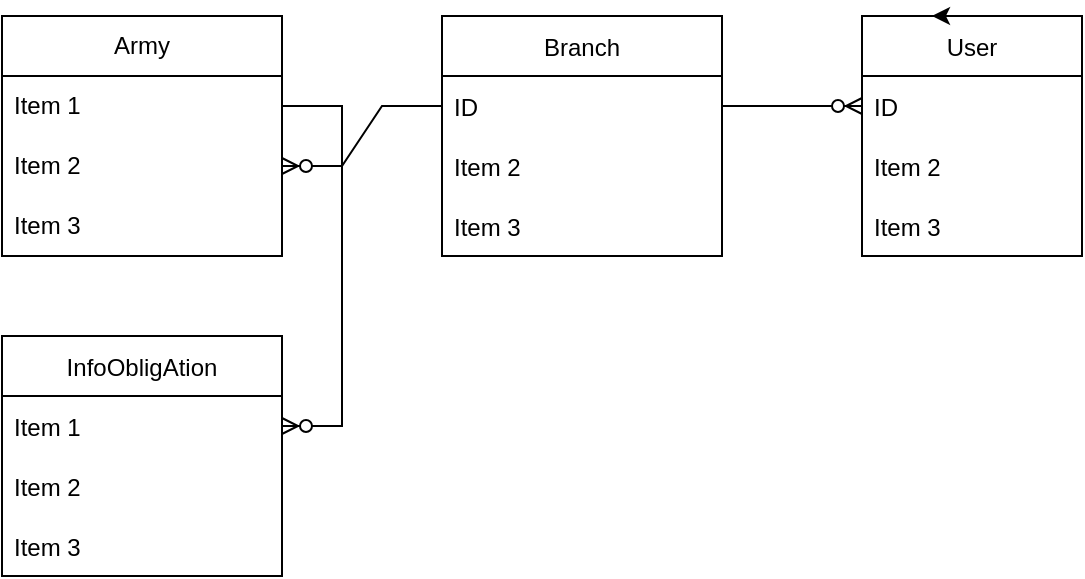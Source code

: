 <mxfile version="21.1.2" type="device">
  <diagram id="bwxVH47HzErePUXfPVXW" name="Trang-1">
    <mxGraphModel dx="1434" dy="806" grid="1" gridSize="10" guides="1" tooltips="1" connect="1" arrows="1" fold="1" page="1" pageScale="1" pageWidth="827" pageHeight="1169" math="0" shadow="0">
      <root>
        <mxCell id="0" />
        <mxCell id="1" parent="0" />
        <mxCell id="x4Hz_k7Y2xj_ze5yx54P-1" value="User" style="swimlane;fontStyle=0;childLayout=stackLayout;horizontal=1;startSize=30;horizontalStack=0;resizeParent=1;resizeParentMax=0;resizeLast=0;collapsible=1;marginBottom=0;" parent="1" vertex="1">
          <mxGeometry x="600" y="80" width="110" height="120" as="geometry" />
        </mxCell>
        <mxCell id="x4Hz_k7Y2xj_ze5yx54P-2" value="ID" style="text;strokeColor=none;fillColor=none;align=left;verticalAlign=middle;spacingLeft=4;spacingRight=4;overflow=hidden;points=[[0,0.5],[1,0.5]];portConstraint=eastwest;rotatable=0;" parent="x4Hz_k7Y2xj_ze5yx54P-1" vertex="1">
          <mxGeometry y="30" width="110" height="30" as="geometry" />
        </mxCell>
        <mxCell id="x4Hz_k7Y2xj_ze5yx54P-3" value="Item 2" style="text;strokeColor=none;fillColor=none;align=left;verticalAlign=middle;spacingLeft=4;spacingRight=4;overflow=hidden;points=[[0,0.5],[1,0.5]];portConstraint=eastwest;rotatable=0;" parent="x4Hz_k7Y2xj_ze5yx54P-1" vertex="1">
          <mxGeometry y="60" width="110" height="30" as="geometry" />
        </mxCell>
        <mxCell id="x4Hz_k7Y2xj_ze5yx54P-4" value="Item 3" style="text;strokeColor=none;fillColor=none;align=left;verticalAlign=middle;spacingLeft=4;spacingRight=4;overflow=hidden;points=[[0,0.5],[1,0.5]];portConstraint=eastwest;rotatable=0;" parent="x4Hz_k7Y2xj_ze5yx54P-1" vertex="1">
          <mxGeometry y="90" width="110" height="30" as="geometry" />
        </mxCell>
        <mxCell id="x4Hz_k7Y2xj_ze5yx54P-10" value="Branch" style="swimlane;fontStyle=0;childLayout=stackLayout;horizontal=1;startSize=30;horizontalStack=0;resizeParent=1;resizeParentMax=0;resizeLast=0;collapsible=1;marginBottom=0;" parent="1" vertex="1">
          <mxGeometry x="390" y="80" width="140" height="120" as="geometry" />
        </mxCell>
        <mxCell id="x4Hz_k7Y2xj_ze5yx54P-11" value="ID" style="text;strokeColor=none;fillColor=none;align=left;verticalAlign=middle;spacingLeft=4;spacingRight=4;overflow=hidden;points=[[0,0.5],[1,0.5]];portConstraint=eastwest;rotatable=0;" parent="x4Hz_k7Y2xj_ze5yx54P-10" vertex="1">
          <mxGeometry y="30" width="140" height="30" as="geometry" />
        </mxCell>
        <mxCell id="x4Hz_k7Y2xj_ze5yx54P-12" value="Item 2" style="text;strokeColor=none;fillColor=none;align=left;verticalAlign=middle;spacingLeft=4;spacingRight=4;overflow=hidden;points=[[0,0.5],[1,0.5]];portConstraint=eastwest;rotatable=0;" parent="x4Hz_k7Y2xj_ze5yx54P-10" vertex="1">
          <mxGeometry y="60" width="140" height="30" as="geometry" />
        </mxCell>
        <mxCell id="x4Hz_k7Y2xj_ze5yx54P-13" value="Item 3" style="text;strokeColor=none;fillColor=none;align=left;verticalAlign=middle;spacingLeft=4;spacingRight=4;overflow=hidden;points=[[0,0.5],[1,0.5]];portConstraint=eastwest;rotatable=0;" parent="x4Hz_k7Y2xj_ze5yx54P-10" vertex="1">
          <mxGeometry y="90" width="140" height="30" as="geometry" />
        </mxCell>
        <mxCell id="x4Hz_k7Y2xj_ze5yx54P-14" value="InfoObligAtion" style="swimlane;fontStyle=0;childLayout=stackLayout;horizontal=1;startSize=30;horizontalStack=0;resizeParent=1;resizeParentMax=0;resizeLast=0;collapsible=1;marginBottom=0;" parent="1" vertex="1">
          <mxGeometry x="170" y="240" width="140" height="120" as="geometry" />
        </mxCell>
        <mxCell id="x4Hz_k7Y2xj_ze5yx54P-15" value="Item 1" style="text;strokeColor=none;fillColor=none;align=left;verticalAlign=middle;spacingLeft=4;spacingRight=4;overflow=hidden;points=[[0,0.5],[1,0.5]];portConstraint=eastwest;rotatable=0;" parent="x4Hz_k7Y2xj_ze5yx54P-14" vertex="1">
          <mxGeometry y="30" width="140" height="30" as="geometry" />
        </mxCell>
        <mxCell id="x4Hz_k7Y2xj_ze5yx54P-16" value="Item 2" style="text;strokeColor=none;fillColor=none;align=left;verticalAlign=middle;spacingLeft=4;spacingRight=4;overflow=hidden;points=[[0,0.5],[1,0.5]];portConstraint=eastwest;rotatable=0;" parent="x4Hz_k7Y2xj_ze5yx54P-14" vertex="1">
          <mxGeometry y="60" width="140" height="30" as="geometry" />
        </mxCell>
        <mxCell id="x4Hz_k7Y2xj_ze5yx54P-17" value="Item 3" style="text;strokeColor=none;fillColor=none;align=left;verticalAlign=middle;spacingLeft=4;spacingRight=4;overflow=hidden;points=[[0,0.5],[1,0.5]];portConstraint=eastwest;rotatable=0;" parent="x4Hz_k7Y2xj_ze5yx54P-14" vertex="1">
          <mxGeometry y="90" width="140" height="30" as="geometry" />
        </mxCell>
        <mxCell id="x4Hz_k7Y2xj_ze5yx54P-24" value="" style="edgeStyle=entityRelationEdgeStyle;fontSize=12;html=1;endArrow=ERzeroToMany;endFill=1;rounded=0;" parent="1" source="05DoVBFwi512xMP9gKsp-3" target="x4Hz_k7Y2xj_ze5yx54P-15" edge="1">
          <mxGeometry width="100" height="100" relative="1" as="geometry">
            <mxPoint x="10" y="120" as="sourcePoint" />
            <mxPoint x="160" y="280" as="targetPoint" />
          </mxGeometry>
        </mxCell>
        <mxCell id="ckOxrbMQT3uM0VXQQ5ks-1" value="" style="edgeStyle=entityRelationEdgeStyle;fontSize=12;html=1;endArrow=ERzeroToMany;endFill=1;rounded=0;" parent="1" source="x4Hz_k7Y2xj_ze5yx54P-11" target="x4Hz_k7Y2xj_ze5yx54P-2" edge="1">
          <mxGeometry width="100" height="100" relative="1" as="geometry">
            <mxPoint x="380" y="270" as="sourcePoint" />
            <mxPoint x="480" y="170" as="targetPoint" />
          </mxGeometry>
        </mxCell>
        <mxCell id="05DoVBFwi512xMP9gKsp-1" style="edgeStyle=orthogonalEdgeStyle;rounded=0;orthogonalLoop=1;jettySize=auto;html=1;exitX=0.5;exitY=0;exitDx=0;exitDy=0;entryX=0.318;entryY=0.008;entryDx=0;entryDy=0;entryPerimeter=0;" edge="1" parent="1" source="x4Hz_k7Y2xj_ze5yx54P-1" target="x4Hz_k7Y2xj_ze5yx54P-1">
          <mxGeometry relative="1" as="geometry" />
        </mxCell>
        <mxCell id="05DoVBFwi512xMP9gKsp-2" value="Army" style="swimlane;fontStyle=0;childLayout=stackLayout;horizontal=1;startSize=30;horizontalStack=0;resizeParent=1;resizeParentMax=0;resizeLast=0;collapsible=1;marginBottom=0;whiteSpace=wrap;html=1;" vertex="1" parent="1">
          <mxGeometry x="170" y="80" width="140" height="120" as="geometry" />
        </mxCell>
        <mxCell id="05DoVBFwi512xMP9gKsp-3" value="Item 1" style="text;strokeColor=none;fillColor=none;align=left;verticalAlign=middle;spacingLeft=4;spacingRight=4;overflow=hidden;points=[[0,0.5],[1,0.5]];portConstraint=eastwest;rotatable=0;whiteSpace=wrap;html=1;" vertex="1" parent="05DoVBFwi512xMP9gKsp-2">
          <mxGeometry y="30" width="140" height="30" as="geometry" />
        </mxCell>
        <mxCell id="05DoVBFwi512xMP9gKsp-4" value="Item 2" style="text;strokeColor=none;fillColor=none;align=left;verticalAlign=middle;spacingLeft=4;spacingRight=4;overflow=hidden;points=[[0,0.5],[1,0.5]];portConstraint=eastwest;rotatable=0;whiteSpace=wrap;html=1;" vertex="1" parent="05DoVBFwi512xMP9gKsp-2">
          <mxGeometry y="60" width="140" height="30" as="geometry" />
        </mxCell>
        <mxCell id="05DoVBFwi512xMP9gKsp-5" value="Item 3" style="text;strokeColor=none;fillColor=none;align=left;verticalAlign=middle;spacingLeft=4;spacingRight=4;overflow=hidden;points=[[0,0.5],[1,0.5]];portConstraint=eastwest;rotatable=0;whiteSpace=wrap;html=1;" vertex="1" parent="05DoVBFwi512xMP9gKsp-2">
          <mxGeometry y="90" width="140" height="30" as="geometry" />
        </mxCell>
        <mxCell id="05DoVBFwi512xMP9gKsp-7" value="" style="edgeStyle=entityRelationEdgeStyle;fontSize=12;html=1;endArrow=ERzeroToMany;endFill=1;rounded=0;exitX=0;exitY=0.5;exitDx=0;exitDy=0;entryX=1;entryY=0.5;entryDx=0;entryDy=0;" edge="1" parent="1" source="x4Hz_k7Y2xj_ze5yx54P-11" target="05DoVBFwi512xMP9gKsp-4">
          <mxGeometry width="100" height="100" relative="1" as="geometry">
            <mxPoint x="360" y="460" as="sourcePoint" />
            <mxPoint x="460" y="360" as="targetPoint" />
          </mxGeometry>
        </mxCell>
      </root>
    </mxGraphModel>
  </diagram>
</mxfile>
